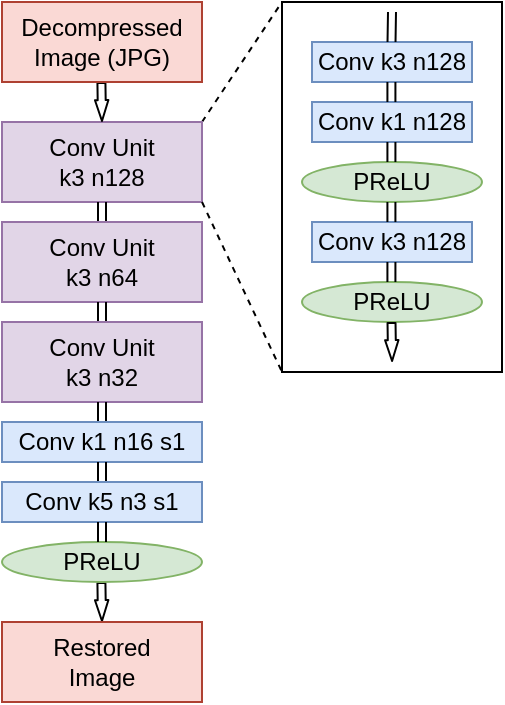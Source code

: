 <mxfile version="12.5.4" type="device"><diagram id="Ir54x91w-xF8IEU-YYNj" name="Page-1"><mxGraphModel dx="926" dy="526" grid="1" gridSize="10" guides="1" tooltips="1" connect="1" arrows="1" fold="1" page="1" pageScale="1" pageWidth="827" pageHeight="1169" math="0" shadow="0"><root><mxCell id="0"/><mxCell id="1" parent="0"/><mxCell id="A_gh1Mz2zoSY9Y0W2y2R-74" value="" style="endArrow=none;dashed=1;html=1;strokeColor=#000000;entryX=0;entryY=0;entryDx=0;entryDy=0;" edge="1" parent="1" target="A_gh1Mz2zoSY9Y0W2y2R-75"><mxGeometry width="50" height="50" relative="1" as="geometry"><mxPoint x="380" y="200" as="sourcePoint"/><mxPoint x="430" y="150" as="targetPoint"/></mxGeometry></mxCell><mxCell id="A_gh1Mz2zoSY9Y0W2y2R-76" value="" style="group" vertex="1" connectable="0" parent="1"><mxGeometry x="420" y="140" width="110" height="185" as="geometry"/></mxCell><mxCell id="A_gh1Mz2zoSY9Y0W2y2R-50" value="Conv k3 n128" style="rounded=0;whiteSpace=wrap;html=1;fillColor=#dae8fc;strokeColor=#6c8ebf;" vertex="1" parent="A_gh1Mz2zoSY9Y0W2y2R-76"><mxGeometry x="15" y="20" width="80" height="20" as="geometry"/></mxCell><mxCell id="A_gh1Mz2zoSY9Y0W2y2R-55" value="Conv k1 n128" style="rounded=0;whiteSpace=wrap;html=1;fillColor=#dae8fc;strokeColor=#6c8ebf;" vertex="1" parent="A_gh1Mz2zoSY9Y0W2y2R-76"><mxGeometry x="15" y="50" width="80" height="20" as="geometry"/></mxCell><mxCell id="A_gh1Mz2zoSY9Y0W2y2R-56" value="" style="shape=link;html=1;exitX=0.5;exitY=1;exitDx=0;exitDy=0;" edge="1" parent="A_gh1Mz2zoSY9Y0W2y2R-76"><mxGeometry width="50" height="50" relative="1" as="geometry"><mxPoint x="54.71" y="40" as="sourcePoint"/><mxPoint x="54.71" y="50" as="targetPoint"/></mxGeometry></mxCell><mxCell id="A_gh1Mz2zoSY9Y0W2y2R-57" value="PReLU" style="ellipse;whiteSpace=wrap;html=1;fillColor=#d5e8d4;strokeColor=#82b366;" vertex="1" parent="A_gh1Mz2zoSY9Y0W2y2R-76"><mxGeometry x="10" y="80" width="90" height="20" as="geometry"/></mxCell><mxCell id="A_gh1Mz2zoSY9Y0W2y2R-60" value="" style="shape=link;html=1;exitX=0.5;exitY=1;exitDx=0;exitDy=0;" edge="1" parent="A_gh1Mz2zoSY9Y0W2y2R-76"><mxGeometry width="50" height="50" relative="1" as="geometry"><mxPoint x="54.71" y="70" as="sourcePoint"/><mxPoint x="54.71" y="80" as="targetPoint"/></mxGeometry></mxCell><mxCell id="A_gh1Mz2zoSY9Y0W2y2R-62" value="Conv k3 n128" style="rounded=0;whiteSpace=wrap;html=1;fillColor=#dae8fc;strokeColor=#6c8ebf;" vertex="1" parent="A_gh1Mz2zoSY9Y0W2y2R-76"><mxGeometry x="15" y="110" width="80" height="20" as="geometry"/></mxCell><mxCell id="A_gh1Mz2zoSY9Y0W2y2R-63" value="" style="shape=link;html=1;exitX=0.5;exitY=1;exitDx=0;exitDy=0;" edge="1" parent="A_gh1Mz2zoSY9Y0W2y2R-76"><mxGeometry width="50" height="50" relative="1" as="geometry"><mxPoint x="54.71" y="100" as="sourcePoint"/><mxPoint x="54.71" y="110" as="targetPoint"/></mxGeometry></mxCell><mxCell id="A_gh1Mz2zoSY9Y0W2y2R-64" value="PReLU" style="ellipse;whiteSpace=wrap;html=1;fillColor=#d5e8d4;strokeColor=#82b366;" vertex="1" parent="A_gh1Mz2zoSY9Y0W2y2R-76"><mxGeometry x="10" y="140" width="90" height="20" as="geometry"/></mxCell><mxCell id="A_gh1Mz2zoSY9Y0W2y2R-65" value="" style="shape=link;html=1;exitX=0.5;exitY=1;exitDx=0;exitDy=0;" edge="1" parent="A_gh1Mz2zoSY9Y0W2y2R-76"><mxGeometry width="50" height="50" relative="1" as="geometry"><mxPoint x="54.71" y="130" as="sourcePoint"/><mxPoint x="54.71" y="140" as="targetPoint"/></mxGeometry></mxCell><mxCell id="A_gh1Mz2zoSY9Y0W2y2R-72" value="" style="shape=flexArrow;endArrow=classic;html=1;width=4;endSize=3.137;endWidth=1.714;" edge="1" parent="A_gh1Mz2zoSY9Y0W2y2R-76"><mxGeometry width="50" height="50" relative="1" as="geometry"><mxPoint x="54.76" y="160" as="sourcePoint"/><mxPoint x="55.05" y="180" as="targetPoint"/></mxGeometry></mxCell><mxCell id="A_gh1Mz2zoSY9Y0W2y2R-73" value="" style="shape=link;html=1;strokeColor=#000000;" edge="1" parent="A_gh1Mz2zoSY9Y0W2y2R-76"><mxGeometry width="50" height="50" relative="1" as="geometry"><mxPoint x="55" y="5" as="sourcePoint"/><mxPoint x="54.76" y="20" as="targetPoint"/></mxGeometry></mxCell><mxCell id="A_gh1Mz2zoSY9Y0W2y2R-75" value="" style="rounded=0;whiteSpace=wrap;html=1;glass=0;comic=0;shadow=0;noLabel=0;backgroundOutline=0;fillColor=none;" vertex="1" parent="A_gh1Mz2zoSY9Y0W2y2R-76"><mxGeometry width="110" height="185" as="geometry"/></mxCell><mxCell id="A_gh1Mz2zoSY9Y0W2y2R-77" value="" style="group" vertex="1" connectable="0" parent="1"><mxGeometry x="280" y="140" width="100" height="350" as="geometry"/></mxCell><mxCell id="A_gh1Mz2zoSY9Y0W2y2R-2" value="Conv Unit&lt;br&gt;k3 n128" style="rounded=0;whiteSpace=wrap;html=1;fillColor=#e1d5e7;strokeColor=#9673a6;" vertex="1" parent="A_gh1Mz2zoSY9Y0W2y2R-77"><mxGeometry y="60" width="100" height="40" as="geometry"/></mxCell><mxCell id="A_gh1Mz2zoSY9Y0W2y2R-5" value="" style="shape=link;html=1;exitX=0.5;exitY=1;exitDx=0;exitDy=0;" edge="1" parent="A_gh1Mz2zoSY9Y0W2y2R-77" source="A_gh1Mz2zoSY9Y0W2y2R-2"><mxGeometry width="50" height="50" relative="1" as="geometry"><mxPoint x="-40" y="270" as="sourcePoint"/><mxPoint x="50" y="110" as="targetPoint"/></mxGeometry></mxCell><mxCell id="A_gh1Mz2zoSY9Y0W2y2R-25" value="" style="shape=flexArrow;endArrow=classic;html=1;width=4;endSize=3.137;endWidth=1.714;" edge="1" parent="A_gh1Mz2zoSY9Y0W2y2R-77"><mxGeometry width="50" height="50" relative="1" as="geometry"><mxPoint x="49.71" y="290" as="sourcePoint"/><mxPoint x="50" y="310" as="targetPoint"/></mxGeometry></mxCell><mxCell id="A_gh1Mz2zoSY9Y0W2y2R-28" value="" style="shape=flexArrow;endArrow=classic;html=1;width=4;endSize=3.137;endWidth=1.714;" edge="1" parent="A_gh1Mz2zoSY9Y0W2y2R-77"><mxGeometry width="50" height="50" relative="1" as="geometry"><mxPoint x="49.71" y="40" as="sourcePoint"/><mxPoint x="50" y="60" as="targetPoint"/></mxGeometry></mxCell><mxCell id="A_gh1Mz2zoSY9Y0W2y2R-31" value="Decompressed&lt;br&gt;Image (JPG)" style="rounded=0;whiteSpace=wrap;html=1;fillColor=#fad9d5;strokeColor=#ae4132;" vertex="1" parent="A_gh1Mz2zoSY9Y0W2y2R-77"><mxGeometry width="100" height="40" as="geometry"/></mxCell><mxCell id="A_gh1Mz2zoSY9Y0W2y2R-32" value="Restored&lt;br&gt;Image" style="rounded=0;whiteSpace=wrap;html=1;fillColor=#fad9d5;strokeColor=#ae4132;" vertex="1" parent="A_gh1Mz2zoSY9Y0W2y2R-77"><mxGeometry y="310" width="100" height="40" as="geometry"/></mxCell><mxCell id="A_gh1Mz2zoSY9Y0W2y2R-41" value="Conv Unit&lt;br&gt;k3 n64" style="rounded=0;whiteSpace=wrap;html=1;fillColor=#e1d5e7;strokeColor=#9673a6;" vertex="1" parent="A_gh1Mz2zoSY9Y0W2y2R-77"><mxGeometry y="110" width="100" height="40" as="geometry"/></mxCell><mxCell id="A_gh1Mz2zoSY9Y0W2y2R-42" value="" style="shape=link;html=1;exitX=0.5;exitY=1;exitDx=0;exitDy=0;" edge="1" parent="A_gh1Mz2zoSY9Y0W2y2R-77" source="A_gh1Mz2zoSY9Y0W2y2R-41"><mxGeometry width="50" height="50" relative="1" as="geometry"><mxPoint x="-40" y="320" as="sourcePoint"/><mxPoint x="50" y="160" as="targetPoint"/></mxGeometry></mxCell><mxCell id="A_gh1Mz2zoSY9Y0W2y2R-43" value="Conv Unit&lt;br&gt;k3 n32" style="rounded=0;whiteSpace=wrap;html=1;fillColor=#e1d5e7;strokeColor=#9673a6;" vertex="1" parent="A_gh1Mz2zoSY9Y0W2y2R-77"><mxGeometry y="160" width="100" height="40" as="geometry"/></mxCell><mxCell id="A_gh1Mz2zoSY9Y0W2y2R-44" value="" style="shape=link;html=1;exitX=0.5;exitY=1;exitDx=0;exitDy=0;" edge="1" parent="A_gh1Mz2zoSY9Y0W2y2R-77" source="A_gh1Mz2zoSY9Y0W2y2R-43"><mxGeometry width="50" height="50" relative="1" as="geometry"><mxPoint x="-40" y="370" as="sourcePoint"/><mxPoint x="50" y="210" as="targetPoint"/></mxGeometry></mxCell><mxCell id="A_gh1Mz2zoSY9Y0W2y2R-45" value="Conv k1 n16 s1" style="rounded=0;whiteSpace=wrap;html=1;fillColor=#dae8fc;strokeColor=#6c8ebf;" vertex="1" parent="A_gh1Mz2zoSY9Y0W2y2R-77"><mxGeometry y="210" width="100" height="20" as="geometry"/></mxCell><mxCell id="A_gh1Mz2zoSY9Y0W2y2R-46" value="" style="shape=link;html=1;exitX=0.5;exitY=1;exitDx=0;exitDy=0;" edge="1" parent="A_gh1Mz2zoSY9Y0W2y2R-77"><mxGeometry width="50" height="50" relative="1" as="geometry"><mxPoint x="50" y="230" as="sourcePoint"/><mxPoint x="50" y="240" as="targetPoint"/></mxGeometry></mxCell><mxCell id="A_gh1Mz2zoSY9Y0W2y2R-47" value="Conv k5 n3 s1" style="rounded=0;whiteSpace=wrap;html=1;fillColor=#dae8fc;strokeColor=#6c8ebf;" vertex="1" parent="A_gh1Mz2zoSY9Y0W2y2R-77"><mxGeometry y="240" width="100" height="20" as="geometry"/></mxCell><mxCell id="A_gh1Mz2zoSY9Y0W2y2R-52" value="PReLU" style="ellipse;whiteSpace=wrap;html=1;fillColor=#d5e8d4;strokeColor=#82b366;" vertex="1" parent="A_gh1Mz2zoSY9Y0W2y2R-77"><mxGeometry y="270" width="100" height="20" as="geometry"/></mxCell><mxCell id="A_gh1Mz2zoSY9Y0W2y2R-53" value="" style="shape=link;html=1;exitX=0.5;exitY=1;exitDx=0;exitDy=0;" edge="1" parent="A_gh1Mz2zoSY9Y0W2y2R-77"><mxGeometry width="50" height="50" relative="1" as="geometry"><mxPoint x="50" y="260" as="sourcePoint"/><mxPoint x="50" y="270" as="targetPoint"/></mxGeometry></mxCell><mxCell id="A_gh1Mz2zoSY9Y0W2y2R-78" value="" style="endArrow=none;dashed=1;html=1;strokeColor=#000000;entryX=0;entryY=1;entryDx=0;entryDy=0;exitX=1;exitY=1;exitDx=0;exitDy=0;" edge="1" parent="1" source="A_gh1Mz2zoSY9Y0W2y2R-2" target="A_gh1Mz2zoSY9Y0W2y2R-75"><mxGeometry width="50" height="50" relative="1" as="geometry"><mxPoint x="383" y="240" as="sourcePoint"/><mxPoint x="440" y="150.0" as="targetPoint"/></mxGeometry></mxCell></root></mxGraphModel></diagram></mxfile>